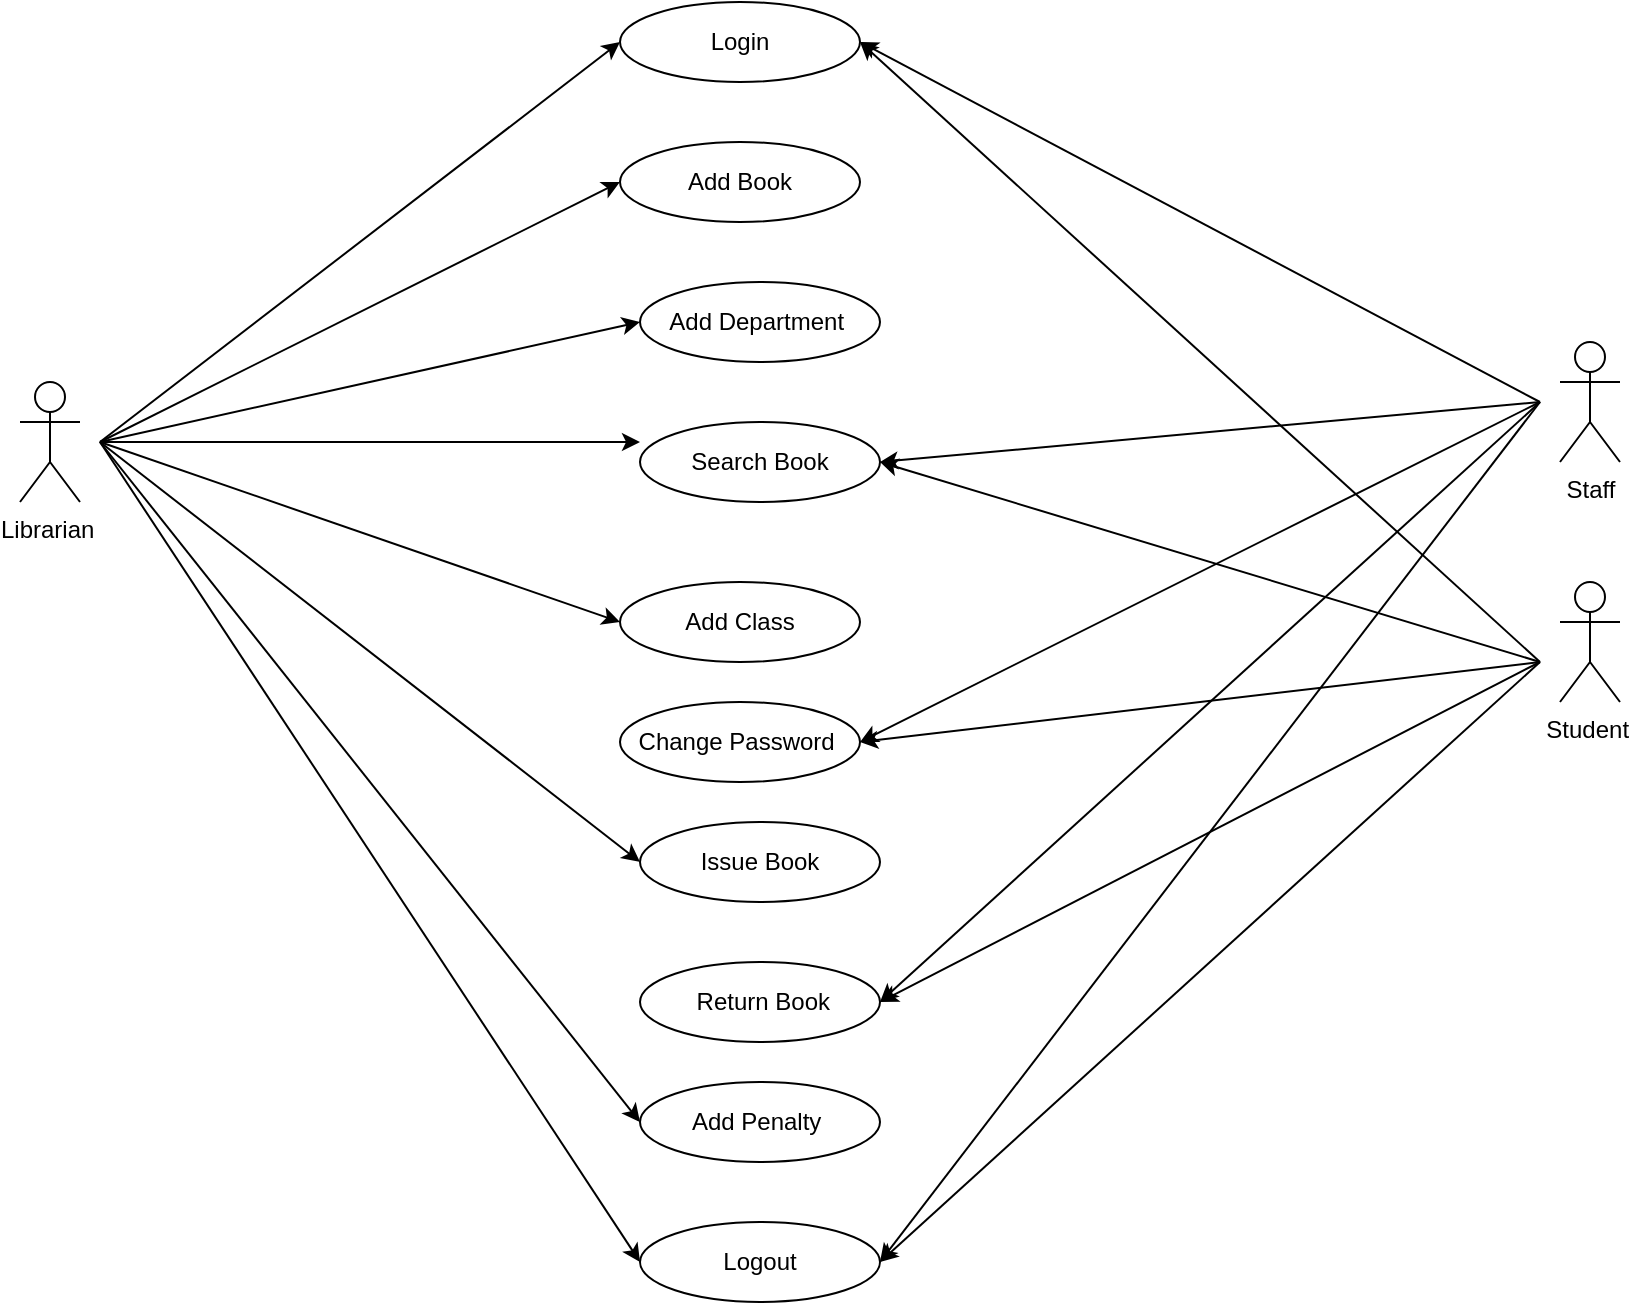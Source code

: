 <mxfile version="22.0.4" type="device">
  <diagram name="Page-1" id="8RllybtUK7pj-hGyornz">
    <mxGraphModel dx="1750" dy="943" grid="1" gridSize="10" guides="1" tooltips="1" connect="1" arrows="1" fold="1" page="1" pageScale="1" pageWidth="827" pageHeight="1169" math="0" shadow="0">
      <root>
        <mxCell id="0" />
        <mxCell id="1" parent="0" />
        <mxCell id="UDtXMPVvphCvpRrugGAC-6" value="Librarian&amp;nbsp;" style="shape=umlActor;verticalLabelPosition=bottom;verticalAlign=top;html=1;outlineConnect=0;" parent="1" vertex="1">
          <mxGeometry x="280" y="270" width="30" height="60" as="geometry" />
        </mxCell>
        <mxCell id="UDtXMPVvphCvpRrugGAC-7" value="Staff" style="shape=umlActor;verticalLabelPosition=bottom;verticalAlign=top;html=1;outlineConnect=0;" parent="1" vertex="1">
          <mxGeometry x="1050" y="250" width="30" height="60" as="geometry" />
        </mxCell>
        <mxCell id="UDtXMPVvphCvpRrugGAC-8" value="Student&amp;nbsp;" style="shape=umlActor;verticalLabelPosition=bottom;verticalAlign=top;html=1;outlineConnect=0;" parent="1" vertex="1">
          <mxGeometry x="1050" y="370" width="30" height="60" as="geometry" />
        </mxCell>
        <mxCell id="UDtXMPVvphCvpRrugGAC-14" value="Login" style="ellipse;whiteSpace=wrap;html=1;" parent="1" vertex="1">
          <mxGeometry x="580" y="80" width="120" height="40" as="geometry" />
        </mxCell>
        <mxCell id="UDtXMPVvphCvpRrugGAC-16" value="" style="endArrow=classic;html=1;rounded=0;entryX=1;entryY=0.5;entryDx=0;entryDy=0;" parent="1" target="UDtXMPVvphCvpRrugGAC-14" edge="1">
          <mxGeometry width="50" height="50" relative="1" as="geometry">
            <mxPoint x="1040" y="280" as="sourcePoint" />
            <mxPoint x="570" y="310" as="targetPoint" />
          </mxGeometry>
        </mxCell>
        <mxCell id="UDtXMPVvphCvpRrugGAC-17" value="Add Book" style="ellipse;whiteSpace=wrap;html=1;" parent="1" vertex="1">
          <mxGeometry x="580" y="150" width="120" height="40" as="geometry" />
        </mxCell>
        <mxCell id="UDtXMPVvphCvpRrugGAC-19" value="Add Department&amp;nbsp;" style="ellipse;whiteSpace=wrap;html=1;" parent="1" vertex="1">
          <mxGeometry x="590" y="220" width="120" height="40" as="geometry" />
        </mxCell>
        <mxCell id="UDtXMPVvphCvpRrugGAC-21" value="&amp;nbsp;Return Book" style="ellipse;whiteSpace=wrap;html=1;" parent="1" vertex="1">
          <mxGeometry x="590" y="560" width="120" height="40" as="geometry" />
        </mxCell>
        <mxCell id="UDtXMPVvphCvpRrugGAC-22" value="Add Penalty&amp;nbsp;" style="ellipse;whiteSpace=wrap;html=1;" parent="1" vertex="1">
          <mxGeometry x="590" y="620" width="120" height="40" as="geometry" />
        </mxCell>
        <mxCell id="UDtXMPVvphCvpRrugGAC-23" value="Change Password&amp;nbsp;" style="ellipse;whiteSpace=wrap;html=1;" parent="1" vertex="1">
          <mxGeometry x="580" y="430" width="120" height="40" as="geometry" />
        </mxCell>
        <mxCell id="UDtXMPVvphCvpRrugGAC-24" value="" style="endArrow=classic;html=1;rounded=0;entryX=0;entryY=0.5;entryDx=0;entryDy=0;" parent="1" edge="1">
          <mxGeometry width="50" height="50" relative="1" as="geometry">
            <mxPoint x="320" y="300" as="sourcePoint" />
            <mxPoint x="590" y="300" as="targetPoint" />
          </mxGeometry>
        </mxCell>
        <mxCell id="UDtXMPVvphCvpRrugGAC-26" value="" style="endArrow=classic;html=1;rounded=0;entryX=0;entryY=0.5;entryDx=0;entryDy=0;" parent="1" target="UDtXMPVvphCvpRrugGAC-19" edge="1">
          <mxGeometry width="50" height="50" relative="1" as="geometry">
            <mxPoint x="320" y="300" as="sourcePoint" />
            <mxPoint x="570" y="310" as="targetPoint" />
          </mxGeometry>
        </mxCell>
        <mxCell id="UDtXMPVvphCvpRrugGAC-27" value="" style="endArrow=classic;html=1;rounded=0;entryX=0;entryY=0.5;entryDx=0;entryDy=0;" parent="1" target="UDtXMPVvphCvpRrugGAC-17" edge="1">
          <mxGeometry width="50" height="50" relative="1" as="geometry">
            <mxPoint x="320" y="300" as="sourcePoint" />
            <mxPoint x="570" y="310" as="targetPoint" />
          </mxGeometry>
        </mxCell>
        <mxCell id="UDtXMPVvphCvpRrugGAC-28" value="" style="endArrow=classic;html=1;rounded=0;entryX=0;entryY=0.5;entryDx=0;entryDy=0;" parent="1" target="UDtXMPVvphCvpRrugGAC-14" edge="1">
          <mxGeometry width="50" height="50" relative="1" as="geometry">
            <mxPoint x="320" y="300" as="sourcePoint" />
            <mxPoint x="570" y="310" as="targetPoint" />
          </mxGeometry>
        </mxCell>
        <mxCell id="UDtXMPVvphCvpRrugGAC-29" value="" style="endArrow=classic;html=1;rounded=0;entryX=0;entryY=0.5;entryDx=0;entryDy=0;" parent="1" target="UDtXMPVvphCvpRrugGAC-43" edge="1">
          <mxGeometry width="50" height="50" relative="1" as="geometry">
            <mxPoint x="320" y="300" as="sourcePoint" />
            <mxPoint x="570" y="310" as="targetPoint" />
          </mxGeometry>
        </mxCell>
        <mxCell id="UDtXMPVvphCvpRrugGAC-30" value="" style="endArrow=classic;html=1;rounded=0;entryX=0;entryY=0.5;entryDx=0;entryDy=0;" parent="1" target="UDtXMPVvphCvpRrugGAC-22" edge="1">
          <mxGeometry width="50" height="50" relative="1" as="geometry">
            <mxPoint x="320" y="300" as="sourcePoint" />
            <mxPoint x="570" y="310" as="targetPoint" />
          </mxGeometry>
        </mxCell>
        <mxCell id="UDtXMPVvphCvpRrugGAC-31" value="" style="endArrow=classic;html=1;rounded=0;entryX=1;entryY=0.5;entryDx=0;entryDy=0;" parent="1" target="UDtXMPVvphCvpRrugGAC-14" edge="1">
          <mxGeometry width="50" height="50" relative="1" as="geometry">
            <mxPoint x="1040" y="410" as="sourcePoint" />
            <mxPoint x="570" y="310" as="targetPoint" />
          </mxGeometry>
        </mxCell>
        <mxCell id="UDtXMPVvphCvpRrugGAC-32" value="" style="endArrow=classic;html=1;rounded=0;entryX=1;entryY=0.5;entryDx=0;entryDy=0;" parent="1" target="UDtXMPVvphCvpRrugGAC-23" edge="1">
          <mxGeometry width="50" height="50" relative="1" as="geometry">
            <mxPoint x="1040" y="410" as="sourcePoint" />
            <mxPoint x="570" y="310" as="targetPoint" />
          </mxGeometry>
        </mxCell>
        <mxCell id="UDtXMPVvphCvpRrugGAC-33" value="" style="endArrow=classic;html=1;rounded=0;entryX=1;entryY=0.5;entryDx=0;entryDy=0;" parent="1" target="UDtXMPVvphCvpRrugGAC-23" edge="1">
          <mxGeometry width="50" height="50" relative="1" as="geometry">
            <mxPoint x="1040" y="280" as="sourcePoint" />
            <mxPoint x="710" y="380" as="targetPoint" />
          </mxGeometry>
        </mxCell>
        <mxCell id="UDtXMPVvphCvpRrugGAC-34" value="Search Book" style="ellipse;whiteSpace=wrap;html=1;" parent="1" vertex="1">
          <mxGeometry x="590" y="290" width="120" height="40" as="geometry" />
        </mxCell>
        <mxCell id="UDtXMPVvphCvpRrugGAC-35" value="Add Class" style="ellipse;whiteSpace=wrap;html=1;" parent="1" vertex="1">
          <mxGeometry x="580" y="370" width="120" height="40" as="geometry" />
        </mxCell>
        <mxCell id="UDtXMPVvphCvpRrugGAC-36" value="" style="endArrow=classic;html=1;rounded=0;entryX=0;entryY=0.5;entryDx=0;entryDy=0;" parent="1" target="UDtXMPVvphCvpRrugGAC-35" edge="1">
          <mxGeometry width="50" height="50" relative="1" as="geometry">
            <mxPoint x="320" y="300" as="sourcePoint" />
            <mxPoint x="660" y="280" as="targetPoint" />
          </mxGeometry>
        </mxCell>
        <mxCell id="UDtXMPVvphCvpRrugGAC-37" value="" style="endArrow=classic;html=1;rounded=0;entryX=1;entryY=0.5;entryDx=0;entryDy=0;" parent="1" target="UDtXMPVvphCvpRrugGAC-34" edge="1">
          <mxGeometry width="50" height="50" relative="1" as="geometry">
            <mxPoint x="1040" y="280" as="sourcePoint" />
            <mxPoint x="660" y="280" as="targetPoint" />
          </mxGeometry>
        </mxCell>
        <mxCell id="UDtXMPVvphCvpRrugGAC-38" value="" style="endArrow=classic;html=1;rounded=0;entryX=1;entryY=0.5;entryDx=0;entryDy=0;" parent="1" target="UDtXMPVvphCvpRrugGAC-34" edge="1">
          <mxGeometry width="50" height="50" relative="1" as="geometry">
            <mxPoint x="1040" y="410" as="sourcePoint" />
            <mxPoint x="720" y="300" as="targetPoint" />
          </mxGeometry>
        </mxCell>
        <mxCell id="UDtXMPVvphCvpRrugGAC-39" value="Logout" style="ellipse;whiteSpace=wrap;html=1;" parent="1" vertex="1">
          <mxGeometry x="590" y="690" width="120" height="40" as="geometry" />
        </mxCell>
        <mxCell id="UDtXMPVvphCvpRrugGAC-40" value="" style="endArrow=classic;html=1;rounded=0;entryX=0;entryY=0.5;entryDx=0;entryDy=0;" parent="1" target="UDtXMPVvphCvpRrugGAC-39" edge="1">
          <mxGeometry width="50" height="50" relative="1" as="geometry">
            <mxPoint x="320" y="300" as="sourcePoint" />
            <mxPoint x="710" y="420" as="targetPoint" />
          </mxGeometry>
        </mxCell>
        <mxCell id="UDtXMPVvphCvpRrugGAC-41" value="" style="endArrow=classic;html=1;rounded=0;entryX=1;entryY=0.5;entryDx=0;entryDy=0;" parent="1" target="UDtXMPVvphCvpRrugGAC-39" edge="1">
          <mxGeometry width="50" height="50" relative="1" as="geometry">
            <mxPoint x="1040" y="410" as="sourcePoint" />
            <mxPoint x="710" y="420" as="targetPoint" />
          </mxGeometry>
        </mxCell>
        <mxCell id="UDtXMPVvphCvpRrugGAC-42" value="" style="endArrow=classic;html=1;rounded=0;entryX=1;entryY=0.5;entryDx=0;entryDy=0;" parent="1" target="UDtXMPVvphCvpRrugGAC-39" edge="1">
          <mxGeometry width="50" height="50" relative="1" as="geometry">
            <mxPoint x="1040" y="280" as="sourcePoint" />
            <mxPoint x="720" y="650" as="targetPoint" />
          </mxGeometry>
        </mxCell>
        <mxCell id="UDtXMPVvphCvpRrugGAC-43" value="Issue Book" style="ellipse;whiteSpace=wrap;html=1;" parent="1" vertex="1">
          <mxGeometry x="590" y="490" width="120" height="40" as="geometry" />
        </mxCell>
        <mxCell id="UDtXMPVvphCvpRrugGAC-44" value="" style="endArrow=classic;html=1;rounded=0;entryX=1;entryY=0.5;entryDx=0;entryDy=0;" parent="1" target="UDtXMPVvphCvpRrugGAC-21" edge="1">
          <mxGeometry width="50" height="50" relative="1" as="geometry">
            <mxPoint x="1040" y="410" as="sourcePoint" />
            <mxPoint x="720" y="370" as="targetPoint" />
          </mxGeometry>
        </mxCell>
        <mxCell id="UDtXMPVvphCvpRrugGAC-45" value="" style="endArrow=classic;html=1;rounded=0;entryX=1;entryY=0.5;entryDx=0;entryDy=0;" parent="1" target="UDtXMPVvphCvpRrugGAC-21" edge="1">
          <mxGeometry width="50" height="50" relative="1" as="geometry">
            <mxPoint x="1040" y="280" as="sourcePoint" />
            <mxPoint x="720" y="370" as="targetPoint" />
          </mxGeometry>
        </mxCell>
      </root>
    </mxGraphModel>
  </diagram>
</mxfile>
